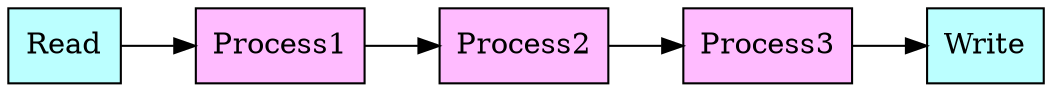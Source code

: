 digraph G {
rankdir=LR
concentrate=true
overlap=scale
"Read" [style=filled,shape=box,fillcolor="#BBFFFF"]
"Process1" [style=filled,shape=box,fillcolor="#FFBBFF"]
"Process2" [style=filled,shape=box,fillcolor="#FFBBFF"]
"Process3" [style=filled,shape=box,fillcolor="#FFBBFF"]
"Write" [style=filled,shape=box,fillcolor="#BBFFFF"]
"Read" -> "Process1"
"Process1" -> "Process2"
"Process2" -> "Process3"
"Process3" -> "Write"
}

